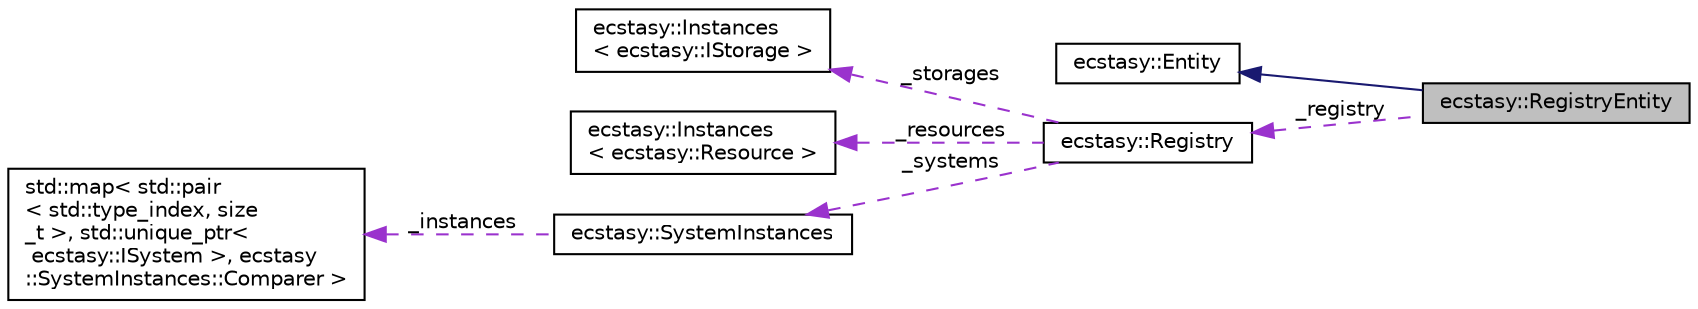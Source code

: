 digraph "ecstasy::RegistryEntity"
{
 // LATEX_PDF_SIZE
  edge [fontname="Helvetica",fontsize="10",labelfontname="Helvetica",labelfontsize="10"];
  node [fontname="Helvetica",fontsize="10",shape=record];
  rankdir="LR";
  Node1 [label="ecstasy::RegistryEntity",height=0.2,width=0.4,color="black", fillcolor="grey75", style="filled", fontcolor="black",tooltip="Entity containing a reference to the registry."];
  Node2 -> Node1 [dir="back",color="midnightblue",fontsize="10",style="solid",fontname="Helvetica"];
  Node2 [label="ecstasy::Entity",height=0.2,width=0.4,color="black", fillcolor="white", style="filled",URL="$classecstasy_1_1_entity.html",tooltip="Encapsulate an index to an entity."];
  Node3 -> Node1 [dir="back",color="darkorchid3",fontsize="10",style="dashed",label=" _registry" ,fontname="Helvetica"];
  Node3 [label="ecstasy::Registry",height=0.2,width=0.4,color="black", fillcolor="white", style="filled",URL="$classecstasy_1_1_registry.html",tooltip="Base of an ECS architecture."];
  Node4 -> Node3 [dir="back",color="darkorchid3",fontsize="10",style="dashed",label=" _storages" ,fontname="Helvetica"];
  Node4 [label="ecstasy::Instances\l\< ecstasy::IStorage \>",height=0.2,width=0.4,color="black", fillcolor="white", style="filled",URL="$classecstasy_1_1_instances.html",tooltip=" "];
  Node5 -> Node3 [dir="back",color="darkorchid3",fontsize="10",style="dashed",label=" _resources" ,fontname="Helvetica"];
  Node5 [label="ecstasy::Instances\l\< ecstasy::Resource \>",height=0.2,width=0.4,color="black", fillcolor="white", style="filled",URL="$classecstasy_1_1_instances.html",tooltip=" "];
  Node6 -> Node3 [dir="back",color="darkorchid3",fontsize="10",style="dashed",label=" _systems" ,fontname="Helvetica"];
  Node6 [label="ecstasy::SystemInstances",height=0.2,width=0.4,color="black", fillcolor="white", style="filled",URL="$classecstasy_1_1_system_instances.html",tooltip="Set of instances inheriting from the Base type."];
  Node7 -> Node6 [dir="back",color="darkorchid3",fontsize="10",style="dashed",label=" _instances" ,fontname="Helvetica"];
  Node7 [label="std::map\< std::pair\l\< std::type_index, size\l_t \>, std::unique_ptr\<\l ecstasy::ISystem \>, ecstasy\l::SystemInstances::Comparer \>",height=0.2,width=0.4,color="black", fillcolor="white", style="filled",URL="/home/runner/work/ecstasy/ecstasy/doc/external/cppreference-doxygen-web.tag.xml$cpp/container/map.html",tooltip=" "];
}
